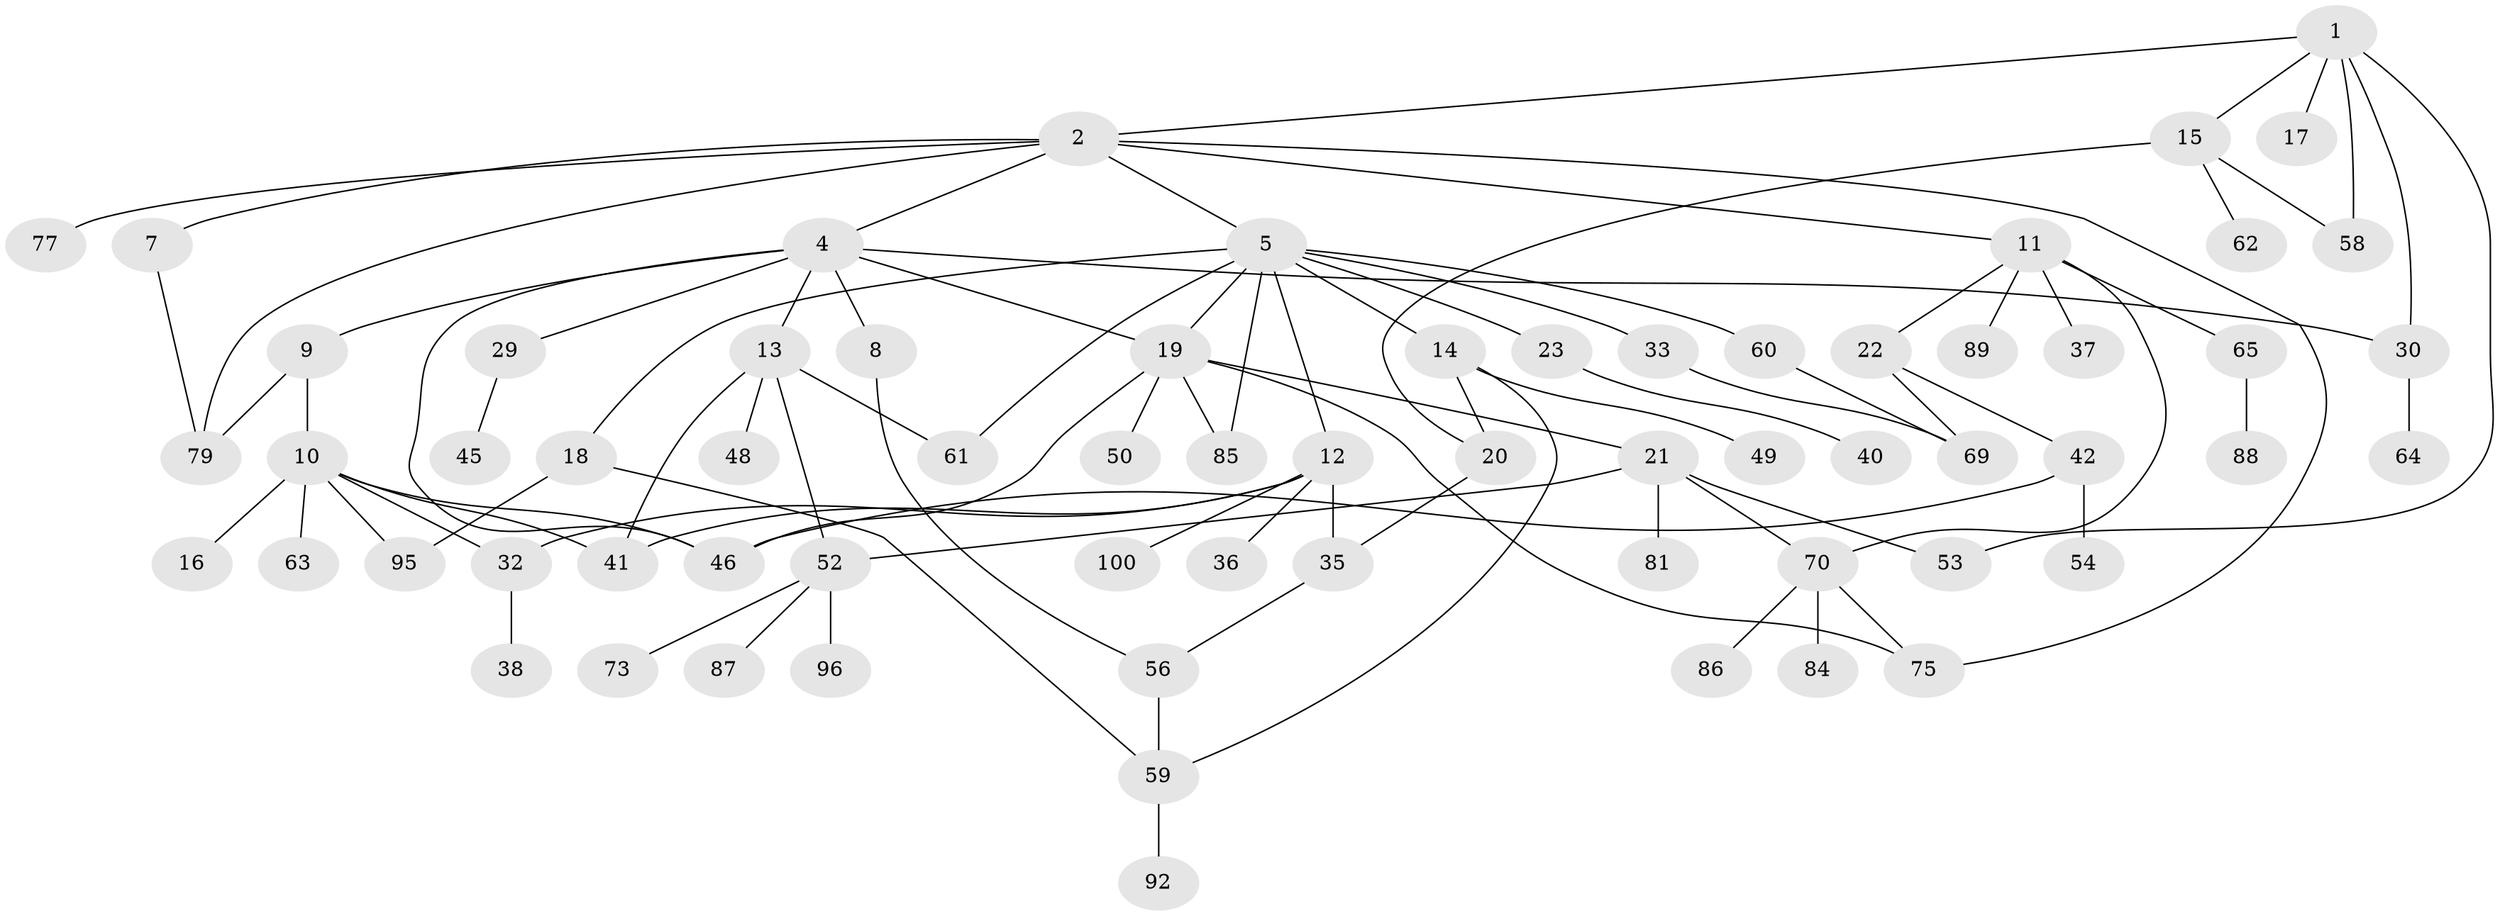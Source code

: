// original degree distribution, {5: 0.07, 4: 0.08, 6: 0.02, 9: 0.01, 2: 0.32, 3: 0.21, 7: 0.01, 1: 0.28}
// Generated by graph-tools (version 1.1) at 2025/11/02/21/25 10:11:06]
// undirected, 66 vertices, 91 edges
graph export_dot {
graph [start="1"]
  node [color=gray90,style=filled];
  1 [super="+78"];
  2 [super="+3"];
  4 [super="+6"];
  5 [super="+28"];
  7 [super="+57"];
  8;
  9 [super="+31"];
  10 [super="+39"];
  11 [super="+72"];
  12 [super="+47"];
  13 [super="+26"];
  14 [super="+24"];
  15 [super="+27"];
  16;
  17 [super="+34"];
  18 [super="+82"];
  19 [super="+71"];
  20 [super="+25"];
  21 [super="+43"];
  22;
  23;
  29 [super="+90"];
  30;
  32;
  33;
  35 [super="+51"];
  36;
  37;
  38;
  40;
  41 [super="+83"];
  42 [super="+44"];
  45;
  46 [super="+55"];
  48;
  49 [super="+80"];
  50;
  52 [super="+66"];
  53;
  54;
  56 [super="+67"];
  58 [super="+99"];
  59;
  60;
  61;
  62 [super="+76"];
  63;
  64 [super="+93"];
  65 [super="+68"];
  69 [super="+97"];
  70 [super="+74"];
  73;
  75 [super="+94"];
  77;
  79 [super="+98"];
  81;
  84;
  85;
  86;
  87;
  88 [super="+91"];
  89;
  92;
  95;
  96;
  100;
  1 -- 2;
  1 -- 15;
  1 -- 17;
  1 -- 53;
  1 -- 30;
  1 -- 58;
  2 -- 4;
  2 -- 75;
  2 -- 5;
  2 -- 7;
  2 -- 11;
  2 -- 77;
  2 -- 79;
  4 -- 8;
  4 -- 19;
  4 -- 29;
  4 -- 9;
  4 -- 13;
  4 -- 30;
  4 -- 46;
  5 -- 12;
  5 -- 14;
  5 -- 18;
  5 -- 23;
  5 -- 33;
  5 -- 61;
  5 -- 85;
  5 -- 19;
  5 -- 60;
  7 -- 79;
  8 -- 56;
  9 -- 10;
  9 -- 79;
  10 -- 16;
  10 -- 63;
  10 -- 32;
  10 -- 41;
  10 -- 95;
  10 -- 46;
  11 -- 22;
  11 -- 37;
  11 -- 65;
  11 -- 70;
  11 -- 89;
  12 -- 32;
  12 -- 36;
  12 -- 35;
  12 -- 100;
  12 -- 41;
  13 -- 48;
  13 -- 61;
  13 -- 52;
  13 -- 41;
  14 -- 49;
  14 -- 59;
  14 -- 20;
  15 -- 20;
  15 -- 58;
  15 -- 62;
  18 -- 59;
  18 -- 95;
  19 -- 21;
  19 -- 50;
  19 -- 85;
  19 -- 46;
  19 -- 75;
  20 -- 35;
  21 -- 52;
  21 -- 81;
  21 -- 70;
  21 -- 53;
  22 -- 42;
  22 -- 69;
  23 -- 40;
  29 -- 45;
  30 -- 64;
  32 -- 38;
  33 -- 69;
  35 -- 56;
  42 -- 54;
  42 -- 46;
  52 -- 96;
  52 -- 87;
  52 -- 73;
  56 -- 59;
  59 -- 92;
  60 -- 69;
  65 -- 88;
  70 -- 86;
  70 -- 84;
  70 -- 75;
}
